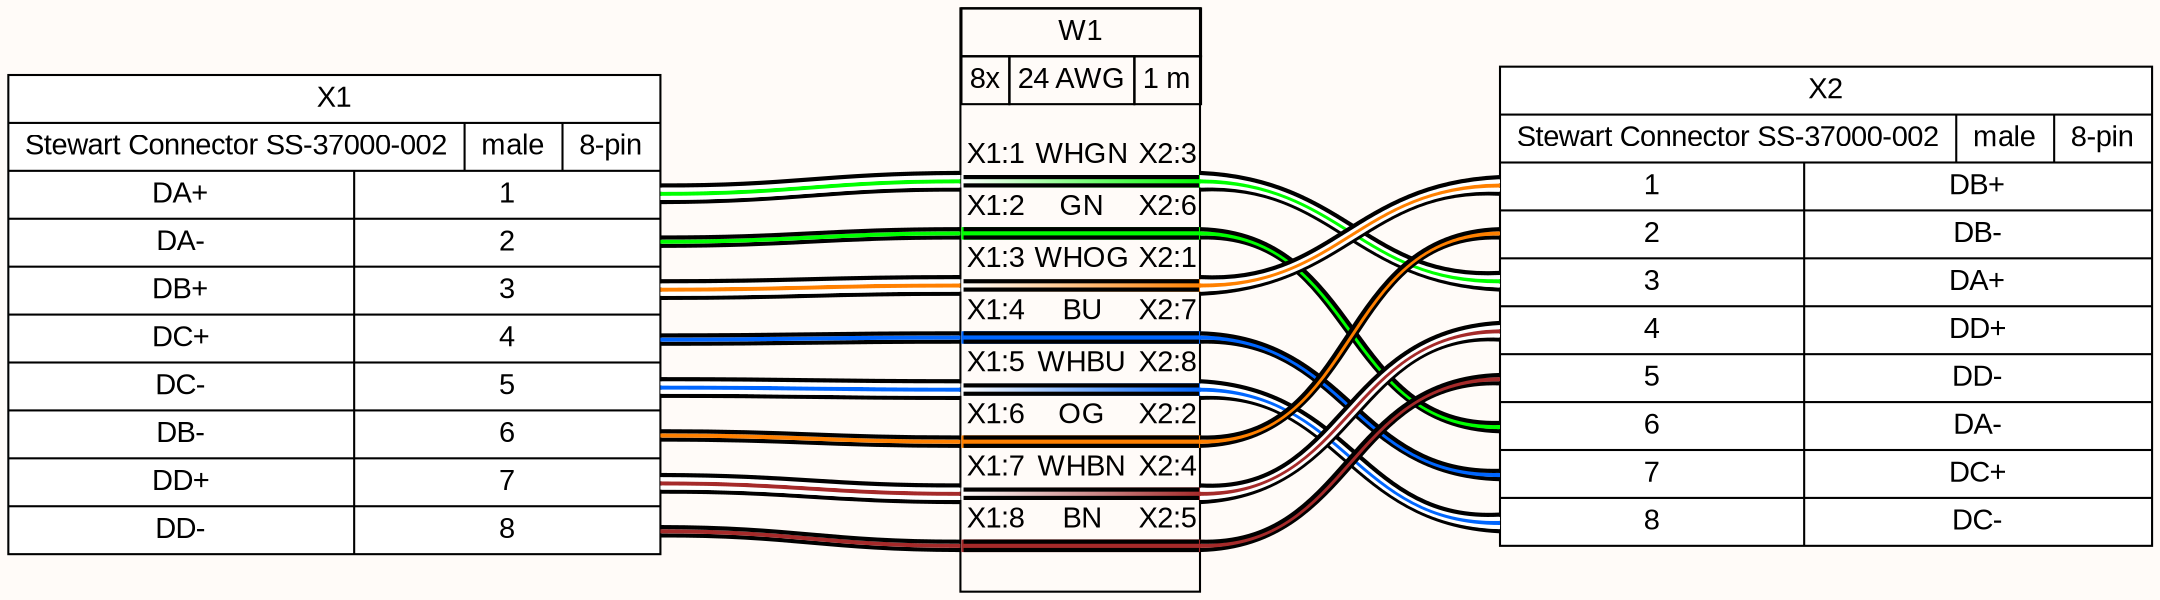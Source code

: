 graph {
// Graph generated by WireViz
// https://github.com/formatc1702/WireViz
	graph [bgcolor="#fffbf8" fontname=arial nodesep=0.33 rankdir=LR ranksep=2]
	node [fillcolor=white fontname=arial shape=record style=filled]
	edge [fontname=arial style=bold]
	X1 [label="X1|{Stewart Connector SS-37000-002|male|8-pin}|{{DA+|DA-|DB+|DC+|DC-|DB-|DD+|DD-}|{<p1r>1|<p2r>2|<p3r>3|<p4r>4|<p5r>5|<p6r>6|<p7r>7|<p8r>8}}"]
	X2 [label="X2|{Stewart Connector SS-37000-002|male|8-pin}|{{<p1l>1|<p2l>2|<p3l>3|<p4l>4|<p5l>5|<p6l>6|<p7l>7|<p8l>8}|{DB+|DB-|DA+|DD+|DD-|DA-|DC+|DC-}}"]
	edge [color="#000000:#ffffff:#00ff00:#ffffff:#000000"]
	X1:p1r:e -- W1:w1:w
	W1:w1:e -- X2:p3l:w
	edge [color="#000000:#00ff00:#000000"]
	X1:p2r:e -- W1:w2:w
	W1:w2:e -- X2:p6l:w
	edge [color="#000000:#ffffff:#ff8000:#ffffff:#000000"]
	X1:p3r:e -- W1:w3:w
	W1:w3:e -- X2:p1l:w
	edge [color="#000000:#0066ff:#000000"]
	X1:p4r:e -- W1:w4:w
	W1:w4:e -- X2:p7l:w
	edge [color="#000000:#ffffff:#0066ff:#ffffff:#000000"]
	X1:p5r:e -- W1:w5:w
	W1:w5:e -- X2:p8l:w
	edge [color="#000000:#ff8000:#000000"]
	X1:p6r:e -- W1:w6:w
	W1:w6:e -- X2:p2l:w
	edge [color="#000000:#ffffff:#a52a2a:#ffffff:#000000"]
	X1:p7r:e -- W1:w7:w
	W1:w7:e -- X2:p4l:w
	edge [color="#000000:#a52a2a:#000000"]
	X1:p8r:e -- W1:w8:w
	W1:w8:e -- X2:p5l:w
	W1 [label=<<table border="0" cellspacing="0" cellpadding="0"><tr><td><table border="0" cellspacing="0" cellpadding="3" cellborder="1"><tr><td colspan="3">W1</td></tr><tr><td>8x</td><td>24 AWG</td><td>1 m</td></tr></table></td></tr><tr><td>&nbsp;</td></tr><tr><td><table border="0" cellspacing="0" cellborder="0"><tr><td>X1:1</td><td>WHGN</td><td>X2:3</td></tr><tr><td colspan="3" cellpadding="0" height="6" bgcolor="#ffffff:#00ff00" border="2" sides="tb" port="w1"></td></tr><tr><td>X1:2</td><td>GN</td><td>X2:6</td></tr><tr><td colspan="3" cellpadding="0" height="6" bgcolor="#00ff00" border="2" sides="tb" port="w2"></td></tr><tr><td>X1:3</td><td>WHOG</td><td>X2:1</td></tr><tr><td colspan="3" cellpadding="0" height="6" bgcolor="#ffffff:#ff8000" border="2" sides="tb" port="w3"></td></tr><tr><td>X1:4</td><td>BU</td><td>X2:7</td></tr><tr><td colspan="3" cellpadding="0" height="6" bgcolor="#0066ff" border="2" sides="tb" port="w4"></td></tr><tr><td>X1:5</td><td>WHBU</td><td>X2:8</td></tr><tr><td colspan="3" cellpadding="0" height="6" bgcolor="#ffffff:#0066ff" border="2" sides="tb" port="w5"></td></tr><tr><td>X1:6</td><td>OG</td><td>X2:2</td></tr><tr><td colspan="3" cellpadding="0" height="6" bgcolor="#ff8000" border="2" sides="tb" port="w6"></td></tr><tr><td>X1:7</td><td>WHBN</td><td>X2:4</td></tr><tr><td colspan="3" cellpadding="0" height="6" bgcolor="#ffffff:#a52a2a" border="2" sides="tb" port="w7"></td></tr><tr><td>X1:8</td><td>BN</td><td>X2:5</td></tr><tr><td colspan="3" cellpadding="0" height="6" bgcolor="#a52a2a" border="2" sides="tb" port="w8"></td></tr><tr><td>&nbsp;</td></tr></table></td></tr></table>> fillcolor=white margin=0 shape=box style=""]
}
